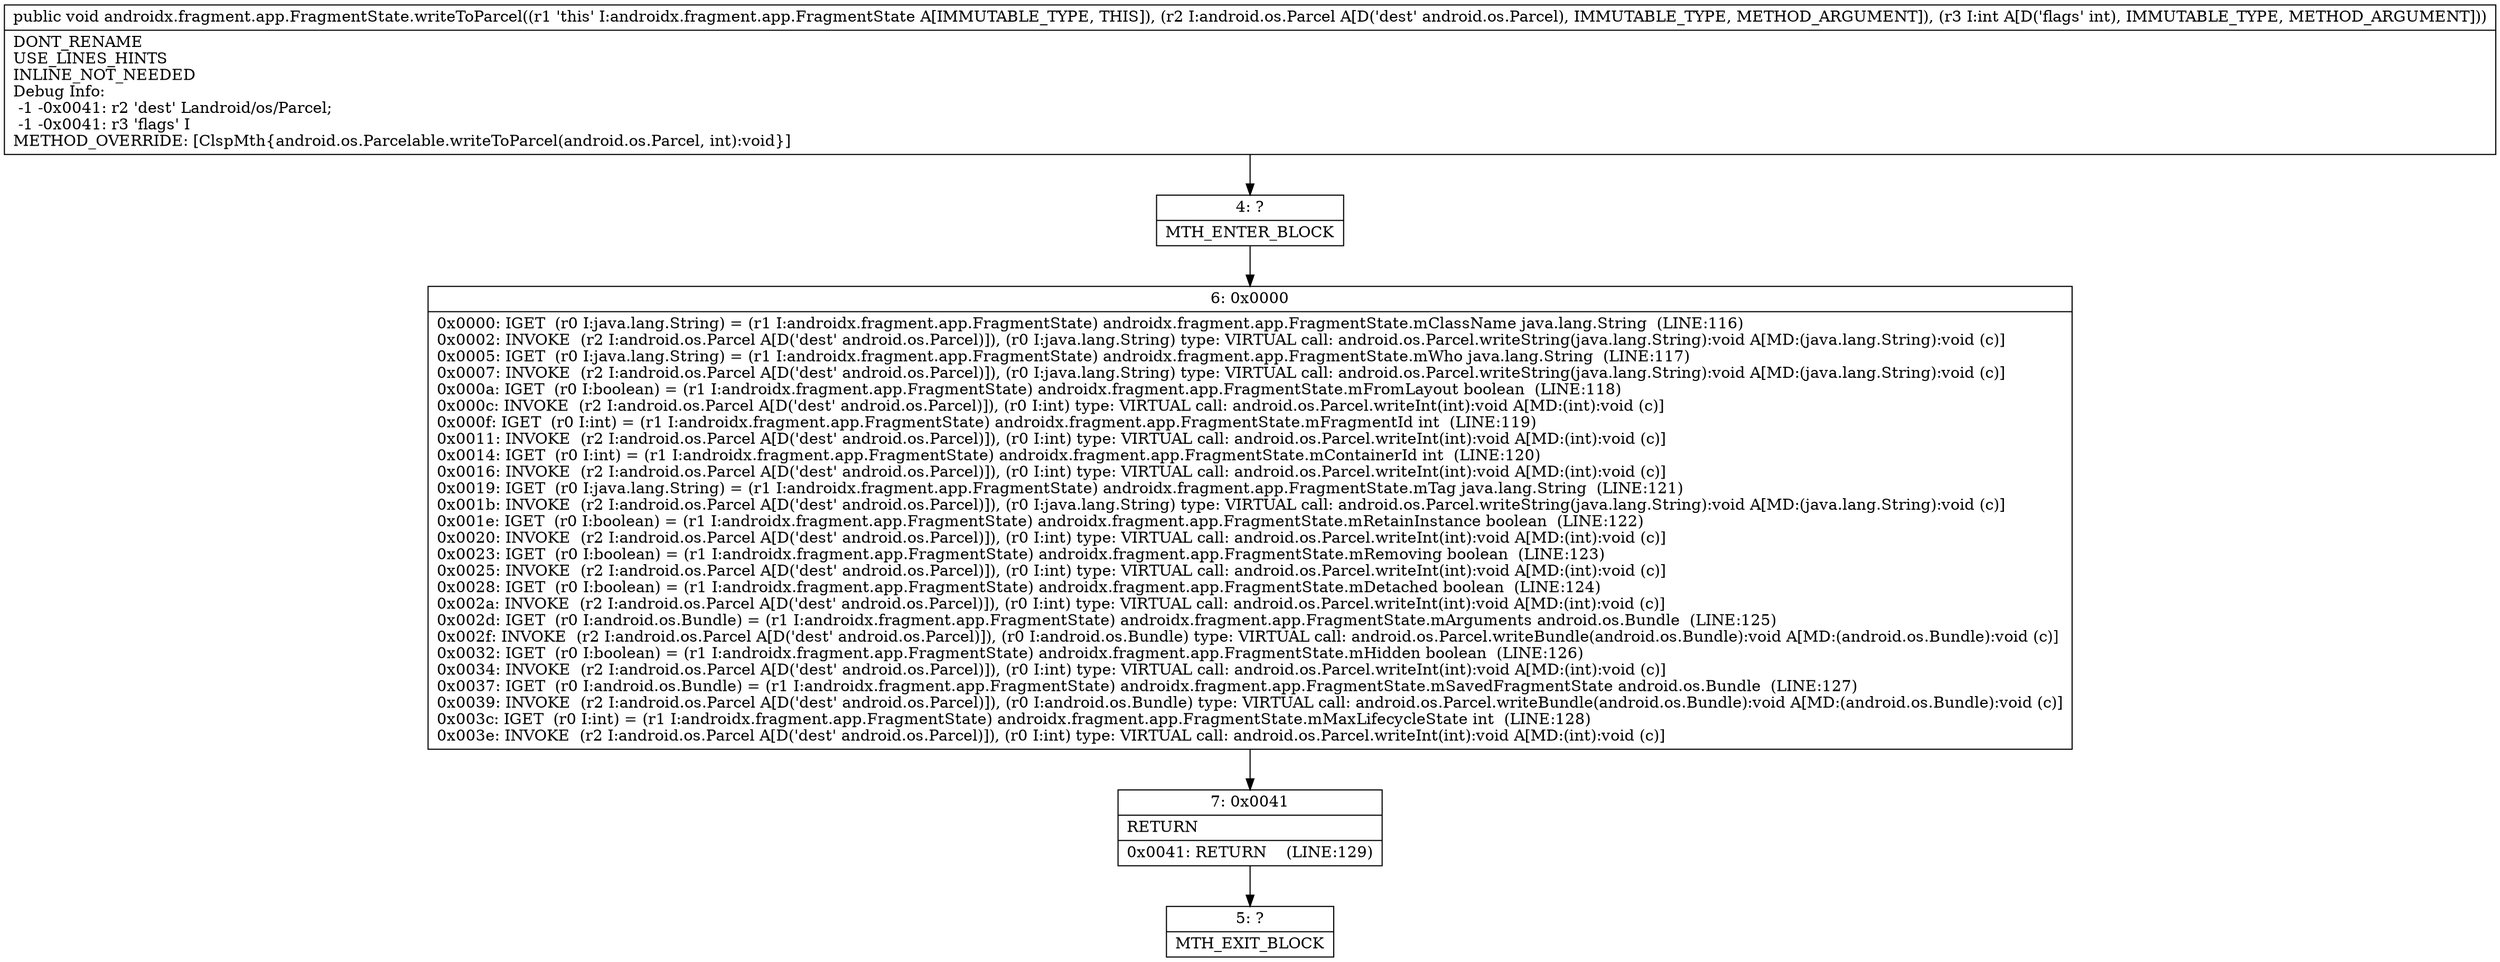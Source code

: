 digraph "CFG forandroidx.fragment.app.FragmentState.writeToParcel(Landroid\/os\/Parcel;I)V" {
Node_4 [shape=record,label="{4\:\ ?|MTH_ENTER_BLOCK\l}"];
Node_6 [shape=record,label="{6\:\ 0x0000|0x0000: IGET  (r0 I:java.lang.String) = (r1 I:androidx.fragment.app.FragmentState) androidx.fragment.app.FragmentState.mClassName java.lang.String  (LINE:116)\l0x0002: INVOKE  (r2 I:android.os.Parcel A[D('dest' android.os.Parcel)]), (r0 I:java.lang.String) type: VIRTUAL call: android.os.Parcel.writeString(java.lang.String):void A[MD:(java.lang.String):void (c)]\l0x0005: IGET  (r0 I:java.lang.String) = (r1 I:androidx.fragment.app.FragmentState) androidx.fragment.app.FragmentState.mWho java.lang.String  (LINE:117)\l0x0007: INVOKE  (r2 I:android.os.Parcel A[D('dest' android.os.Parcel)]), (r0 I:java.lang.String) type: VIRTUAL call: android.os.Parcel.writeString(java.lang.String):void A[MD:(java.lang.String):void (c)]\l0x000a: IGET  (r0 I:boolean) = (r1 I:androidx.fragment.app.FragmentState) androidx.fragment.app.FragmentState.mFromLayout boolean  (LINE:118)\l0x000c: INVOKE  (r2 I:android.os.Parcel A[D('dest' android.os.Parcel)]), (r0 I:int) type: VIRTUAL call: android.os.Parcel.writeInt(int):void A[MD:(int):void (c)]\l0x000f: IGET  (r0 I:int) = (r1 I:androidx.fragment.app.FragmentState) androidx.fragment.app.FragmentState.mFragmentId int  (LINE:119)\l0x0011: INVOKE  (r2 I:android.os.Parcel A[D('dest' android.os.Parcel)]), (r0 I:int) type: VIRTUAL call: android.os.Parcel.writeInt(int):void A[MD:(int):void (c)]\l0x0014: IGET  (r0 I:int) = (r1 I:androidx.fragment.app.FragmentState) androidx.fragment.app.FragmentState.mContainerId int  (LINE:120)\l0x0016: INVOKE  (r2 I:android.os.Parcel A[D('dest' android.os.Parcel)]), (r0 I:int) type: VIRTUAL call: android.os.Parcel.writeInt(int):void A[MD:(int):void (c)]\l0x0019: IGET  (r0 I:java.lang.String) = (r1 I:androidx.fragment.app.FragmentState) androidx.fragment.app.FragmentState.mTag java.lang.String  (LINE:121)\l0x001b: INVOKE  (r2 I:android.os.Parcel A[D('dest' android.os.Parcel)]), (r0 I:java.lang.String) type: VIRTUAL call: android.os.Parcel.writeString(java.lang.String):void A[MD:(java.lang.String):void (c)]\l0x001e: IGET  (r0 I:boolean) = (r1 I:androidx.fragment.app.FragmentState) androidx.fragment.app.FragmentState.mRetainInstance boolean  (LINE:122)\l0x0020: INVOKE  (r2 I:android.os.Parcel A[D('dest' android.os.Parcel)]), (r0 I:int) type: VIRTUAL call: android.os.Parcel.writeInt(int):void A[MD:(int):void (c)]\l0x0023: IGET  (r0 I:boolean) = (r1 I:androidx.fragment.app.FragmentState) androidx.fragment.app.FragmentState.mRemoving boolean  (LINE:123)\l0x0025: INVOKE  (r2 I:android.os.Parcel A[D('dest' android.os.Parcel)]), (r0 I:int) type: VIRTUAL call: android.os.Parcel.writeInt(int):void A[MD:(int):void (c)]\l0x0028: IGET  (r0 I:boolean) = (r1 I:androidx.fragment.app.FragmentState) androidx.fragment.app.FragmentState.mDetached boolean  (LINE:124)\l0x002a: INVOKE  (r2 I:android.os.Parcel A[D('dest' android.os.Parcel)]), (r0 I:int) type: VIRTUAL call: android.os.Parcel.writeInt(int):void A[MD:(int):void (c)]\l0x002d: IGET  (r0 I:android.os.Bundle) = (r1 I:androidx.fragment.app.FragmentState) androidx.fragment.app.FragmentState.mArguments android.os.Bundle  (LINE:125)\l0x002f: INVOKE  (r2 I:android.os.Parcel A[D('dest' android.os.Parcel)]), (r0 I:android.os.Bundle) type: VIRTUAL call: android.os.Parcel.writeBundle(android.os.Bundle):void A[MD:(android.os.Bundle):void (c)]\l0x0032: IGET  (r0 I:boolean) = (r1 I:androidx.fragment.app.FragmentState) androidx.fragment.app.FragmentState.mHidden boolean  (LINE:126)\l0x0034: INVOKE  (r2 I:android.os.Parcel A[D('dest' android.os.Parcel)]), (r0 I:int) type: VIRTUAL call: android.os.Parcel.writeInt(int):void A[MD:(int):void (c)]\l0x0037: IGET  (r0 I:android.os.Bundle) = (r1 I:androidx.fragment.app.FragmentState) androidx.fragment.app.FragmentState.mSavedFragmentState android.os.Bundle  (LINE:127)\l0x0039: INVOKE  (r2 I:android.os.Parcel A[D('dest' android.os.Parcel)]), (r0 I:android.os.Bundle) type: VIRTUAL call: android.os.Parcel.writeBundle(android.os.Bundle):void A[MD:(android.os.Bundle):void (c)]\l0x003c: IGET  (r0 I:int) = (r1 I:androidx.fragment.app.FragmentState) androidx.fragment.app.FragmentState.mMaxLifecycleState int  (LINE:128)\l0x003e: INVOKE  (r2 I:android.os.Parcel A[D('dest' android.os.Parcel)]), (r0 I:int) type: VIRTUAL call: android.os.Parcel.writeInt(int):void A[MD:(int):void (c)]\l}"];
Node_7 [shape=record,label="{7\:\ 0x0041|RETURN\l|0x0041: RETURN    (LINE:129)\l}"];
Node_5 [shape=record,label="{5\:\ ?|MTH_EXIT_BLOCK\l}"];
MethodNode[shape=record,label="{public void androidx.fragment.app.FragmentState.writeToParcel((r1 'this' I:androidx.fragment.app.FragmentState A[IMMUTABLE_TYPE, THIS]), (r2 I:android.os.Parcel A[D('dest' android.os.Parcel), IMMUTABLE_TYPE, METHOD_ARGUMENT]), (r3 I:int A[D('flags' int), IMMUTABLE_TYPE, METHOD_ARGUMENT]))  | DONT_RENAME\lUSE_LINES_HINTS\lINLINE_NOT_NEEDED\lDebug Info:\l  \-1 \-0x0041: r2 'dest' Landroid\/os\/Parcel;\l  \-1 \-0x0041: r3 'flags' I\lMETHOD_OVERRIDE: [ClspMth\{android.os.Parcelable.writeToParcel(android.os.Parcel, int):void\}]\l}"];
MethodNode -> Node_4;Node_4 -> Node_6;
Node_6 -> Node_7;
Node_7 -> Node_5;
}

